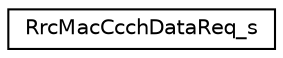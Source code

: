digraph "Graphical Class Hierarchy"
{
 // LATEX_PDF_SIZE
  edge [fontname="Helvetica",fontsize="10",labelfontname="Helvetica",labelfontsize="10"];
  node [fontname="Helvetica",fontsize="10",shape=record];
  rankdir="LR";
  Node0 [label="RrcMacCcchDataReq_s",height=0.2,width=0.4,color="black", fillcolor="white", style="filled",URL="$structRrcMacCcchDataReq__s.html",tooltip=" "];
}
